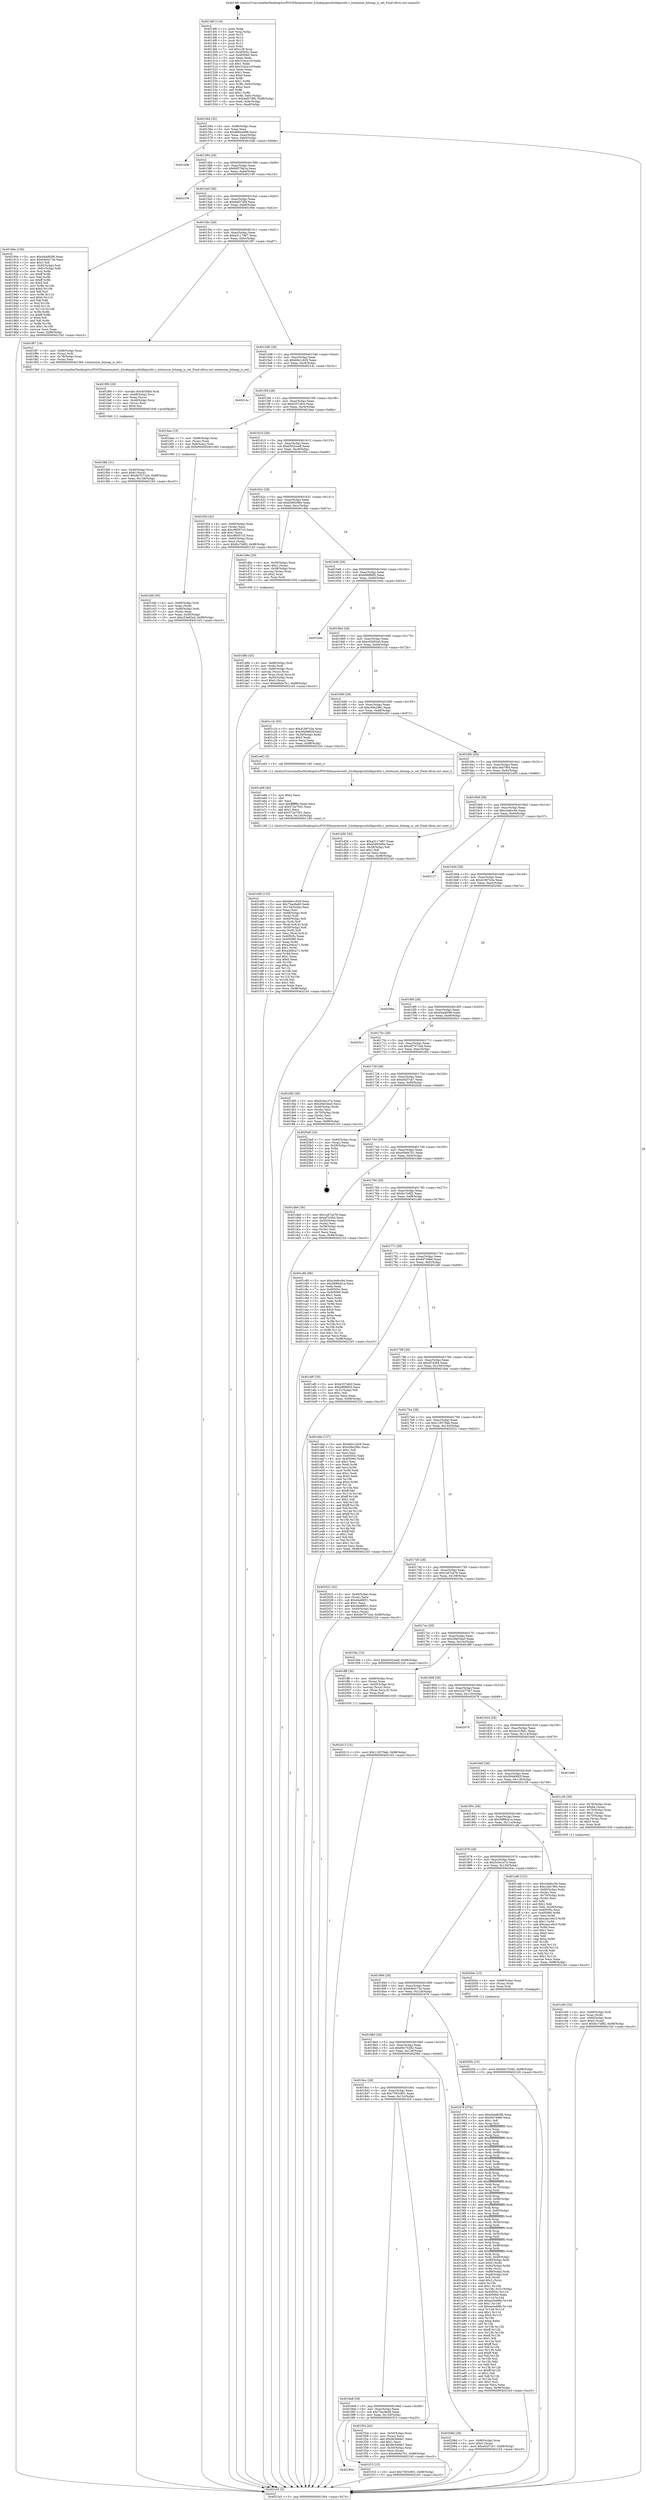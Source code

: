 digraph "0x4014f0" {
  label = "0x4014f0 (/mnt/c/Users/mathe/Desktop/tcc/POCII/binaries/extr_h2odepspicotlslibpicotls.c_extension_bitmap_is_set_Final-ollvm.out::main(0))"
  labelloc = "t"
  node[shape=record]

  Entry [label="",width=0.3,height=0.3,shape=circle,fillcolor=black,style=filled]
  "0x401564" [label="{
     0x401564 [32]\l
     | [instrs]\l
     &nbsp;&nbsp;0x401564 \<+6\>: mov -0x98(%rbp),%eax\l
     &nbsp;&nbsp;0x40156a \<+2\>: mov %eax,%ecx\l
     &nbsp;&nbsp;0x40156c \<+6\>: sub $0x80bea896,%ecx\l
     &nbsp;&nbsp;0x401572 \<+6\>: mov %eax,-0xac(%rbp)\l
     &nbsp;&nbsp;0x401578 \<+6\>: mov %ecx,-0xb0(%rbp)\l
     &nbsp;&nbsp;0x40157e \<+6\>: je 0000000000401bdb \<main+0x6eb\>\l
  }"]
  "0x401bdb" [label="{
     0x401bdb\l
  }", style=dashed]
  "0x401584" [label="{
     0x401584 [28]\l
     | [instrs]\l
     &nbsp;&nbsp;0x401584 \<+5\>: jmp 0000000000401589 \<main+0x99\>\l
     &nbsp;&nbsp;0x401589 \<+6\>: mov -0xac(%rbp),%eax\l
     &nbsp;&nbsp;0x40158f \<+5\>: sub $0x89578d1a,%eax\l
     &nbsp;&nbsp;0x401594 \<+6\>: mov %eax,-0xb4(%rbp)\l
     &nbsp;&nbsp;0x40159a \<+6\>: je 0000000000402106 \<main+0xc16\>\l
  }"]
  Exit [label="",width=0.3,height=0.3,shape=circle,fillcolor=black,style=filled,peripheries=2]
  "0x402106" [label="{
     0x402106\l
  }", style=dashed]
  "0x4015a0" [label="{
     0x4015a0 [28]\l
     | [instrs]\l
     &nbsp;&nbsp;0x4015a0 \<+5\>: jmp 00000000004015a5 \<main+0xb5\>\l
     &nbsp;&nbsp;0x4015a5 \<+6\>: mov -0xac(%rbp),%eax\l
     &nbsp;&nbsp;0x4015ab \<+5\>: sub $0x9af37df4,%eax\l
     &nbsp;&nbsp;0x4015b0 \<+6\>: mov %eax,-0xb8(%rbp)\l
     &nbsp;&nbsp;0x4015b6 \<+6\>: je 000000000040190e \<main+0x41e\>\l
  }"]
  "0x40205b" [label="{
     0x40205b [15]\l
     | [instrs]\l
     &nbsp;&nbsp;0x40205b \<+10\>: movl $0x69c75282,-0x98(%rbp)\l
     &nbsp;&nbsp;0x402065 \<+5\>: jmp 00000000004021b5 \<main+0xcc5\>\l
  }"]
  "0x40190e" [label="{
     0x40190e [106]\l
     | [instrs]\l
     &nbsp;&nbsp;0x40190e \<+5\>: mov $0xd4dd83f6,%eax\l
     &nbsp;&nbsp;0x401913 \<+5\>: mov $0x64b5c73e,%ecx\l
     &nbsp;&nbsp;0x401918 \<+2\>: mov $0x1,%dl\l
     &nbsp;&nbsp;0x40191a \<+7\>: mov -0x92(%rbp),%sil\l
     &nbsp;&nbsp;0x401921 \<+7\>: mov -0x91(%rbp),%dil\l
     &nbsp;&nbsp;0x401928 \<+3\>: mov %sil,%r8b\l
     &nbsp;&nbsp;0x40192b \<+4\>: xor $0xff,%r8b\l
     &nbsp;&nbsp;0x40192f \<+3\>: mov %dil,%r9b\l
     &nbsp;&nbsp;0x401932 \<+4\>: xor $0xff,%r9b\l
     &nbsp;&nbsp;0x401936 \<+3\>: xor $0x0,%dl\l
     &nbsp;&nbsp;0x401939 \<+3\>: mov %r8b,%r10b\l
     &nbsp;&nbsp;0x40193c \<+4\>: and $0x0,%r10b\l
     &nbsp;&nbsp;0x401940 \<+3\>: and %dl,%sil\l
     &nbsp;&nbsp;0x401943 \<+3\>: mov %r9b,%r11b\l
     &nbsp;&nbsp;0x401946 \<+4\>: and $0x0,%r11b\l
     &nbsp;&nbsp;0x40194a \<+3\>: and %dl,%dil\l
     &nbsp;&nbsp;0x40194d \<+3\>: or %sil,%r10b\l
     &nbsp;&nbsp;0x401950 \<+3\>: or %dil,%r11b\l
     &nbsp;&nbsp;0x401953 \<+3\>: xor %r11b,%r10b\l
     &nbsp;&nbsp;0x401956 \<+3\>: or %r9b,%r8b\l
     &nbsp;&nbsp;0x401959 \<+4\>: xor $0xff,%r8b\l
     &nbsp;&nbsp;0x40195d \<+3\>: or $0x0,%dl\l
     &nbsp;&nbsp;0x401960 \<+3\>: and %dl,%r8b\l
     &nbsp;&nbsp;0x401963 \<+3\>: or %r8b,%r10b\l
     &nbsp;&nbsp;0x401966 \<+4\>: test $0x1,%r10b\l
     &nbsp;&nbsp;0x40196a \<+3\>: cmovne %ecx,%eax\l
     &nbsp;&nbsp;0x40196d \<+6\>: mov %eax,-0x98(%rbp)\l
     &nbsp;&nbsp;0x401973 \<+5\>: jmp 00000000004021b5 \<main+0xcc5\>\l
  }"]
  "0x4015bc" [label="{
     0x4015bc [28]\l
     | [instrs]\l
     &nbsp;&nbsp;0x4015bc \<+5\>: jmp 00000000004015c1 \<main+0xd1\>\l
     &nbsp;&nbsp;0x4015c1 \<+6\>: mov -0xac(%rbp),%eax\l
     &nbsp;&nbsp;0x4015c7 \<+5\>: sub $0xa3117d67,%eax\l
     &nbsp;&nbsp;0x4015cc \<+6\>: mov %eax,-0xbc(%rbp)\l
     &nbsp;&nbsp;0x4015d2 \<+6\>: je 0000000000401f87 \<main+0xa97\>\l
  }"]
  "0x4021b5" [label="{
     0x4021b5 [5]\l
     | [instrs]\l
     &nbsp;&nbsp;0x4021b5 \<+5\>: jmp 0000000000401564 \<main+0x74\>\l
  }"]
  "0x4014f0" [label="{
     0x4014f0 [116]\l
     | [instrs]\l
     &nbsp;&nbsp;0x4014f0 \<+1\>: push %rbp\l
     &nbsp;&nbsp;0x4014f1 \<+3\>: mov %rsp,%rbp\l
     &nbsp;&nbsp;0x4014f4 \<+2\>: push %r15\l
     &nbsp;&nbsp;0x4014f6 \<+2\>: push %r14\l
     &nbsp;&nbsp;0x4014f8 \<+2\>: push %r13\l
     &nbsp;&nbsp;0x4014fa \<+2\>: push %r12\l
     &nbsp;&nbsp;0x4014fc \<+1\>: push %rbx\l
     &nbsp;&nbsp;0x4014fd \<+7\>: sub $0x128,%rsp\l
     &nbsp;&nbsp;0x401504 \<+7\>: mov 0x40505c,%eax\l
     &nbsp;&nbsp;0x40150b \<+7\>: mov 0x405060,%ecx\l
     &nbsp;&nbsp;0x401512 \<+2\>: mov %eax,%edx\l
     &nbsp;&nbsp;0x401514 \<+6\>: sub $0x31bca1cf,%edx\l
     &nbsp;&nbsp;0x40151a \<+3\>: sub $0x1,%edx\l
     &nbsp;&nbsp;0x40151d \<+6\>: add $0x31bca1cf,%edx\l
     &nbsp;&nbsp;0x401523 \<+3\>: imul %edx,%eax\l
     &nbsp;&nbsp;0x401526 \<+3\>: and $0x1,%eax\l
     &nbsp;&nbsp;0x401529 \<+3\>: cmp $0x0,%eax\l
     &nbsp;&nbsp;0x40152c \<+4\>: sete %r8b\l
     &nbsp;&nbsp;0x401530 \<+4\>: and $0x1,%r8b\l
     &nbsp;&nbsp;0x401534 \<+7\>: mov %r8b,-0x92(%rbp)\l
     &nbsp;&nbsp;0x40153b \<+3\>: cmp $0xa,%ecx\l
     &nbsp;&nbsp;0x40153e \<+4\>: setl %r8b\l
     &nbsp;&nbsp;0x401542 \<+4\>: and $0x1,%r8b\l
     &nbsp;&nbsp;0x401546 \<+7\>: mov %r8b,-0x91(%rbp)\l
     &nbsp;&nbsp;0x40154d \<+10\>: movl $0x9af37df4,-0x98(%rbp)\l
     &nbsp;&nbsp;0x401557 \<+6\>: mov %edi,-0x9c(%rbp)\l
     &nbsp;&nbsp;0x40155d \<+7\>: mov %rsi,-0xa8(%rbp)\l
  }"]
  "0x402013" [label="{
     0x402013 [15]\l
     | [instrs]\l
     &nbsp;&nbsp;0x402013 \<+10\>: movl $0x119579ab,-0x98(%rbp)\l
     &nbsp;&nbsp;0x40201d \<+5\>: jmp 00000000004021b5 \<main+0xcc5\>\l
  }"]
  "0x401f87" [label="{
     0x401f87 [18]\l
     | [instrs]\l
     &nbsp;&nbsp;0x401f87 \<+4\>: mov -0x68(%rbp),%rax\l
     &nbsp;&nbsp;0x401f8b \<+3\>: mov (%rax),%rdi\l
     &nbsp;&nbsp;0x401f8e \<+4\>: mov -0x78(%rbp),%rax\l
     &nbsp;&nbsp;0x401f92 \<+2\>: mov (%rax),%esi\l
     &nbsp;&nbsp;0x401f94 \<+5\>: call 00000000004013b0 \<extension_bitmap_is_set\>\l
     | [calls]\l
     &nbsp;&nbsp;0x4013b0 \{1\} (/mnt/c/Users/mathe/Desktop/tcc/POCII/binaries/extr_h2odepspicotlslibpicotls.c_extension_bitmap_is_set_Final-ollvm.out::extension_bitmap_is_set)\l
  }"]
  "0x4015d8" [label="{
     0x4015d8 [28]\l
     | [instrs]\l
     &nbsp;&nbsp;0x4015d8 \<+5\>: jmp 00000000004015dd \<main+0xed\>\l
     &nbsp;&nbsp;0x4015dd \<+6\>: mov -0xac(%rbp),%eax\l
     &nbsp;&nbsp;0x4015e3 \<+5\>: sub $0xb0e1c629,%eax\l
     &nbsp;&nbsp;0x4015e8 \<+6\>: mov %eax,-0xc0(%rbp)\l
     &nbsp;&nbsp;0x4015ee \<+6\>: je 000000000040214c \<main+0xc5c\>\l
  }"]
  "0x401fb6" [label="{
     0x401fb6 [31]\l
     | [instrs]\l
     &nbsp;&nbsp;0x401fb6 \<+4\>: mov -0x40(%rbp),%rcx\l
     &nbsp;&nbsp;0x401fba \<+6\>: movl $0x0,(%rcx)\l
     &nbsp;&nbsp;0x401fc0 \<+10\>: movl $0xdd7071bd,-0x98(%rbp)\l
     &nbsp;&nbsp;0x401fca \<+6\>: mov %eax,-0x138(%rbp)\l
     &nbsp;&nbsp;0x401fd0 \<+5\>: jmp 00000000004021b5 \<main+0xcc5\>\l
  }"]
  "0x40214c" [label="{
     0x40214c\l
  }", style=dashed]
  "0x4015f4" [label="{
     0x4015f4 [28]\l
     | [instrs]\l
     &nbsp;&nbsp;0x4015f4 \<+5\>: jmp 00000000004015f9 \<main+0x109\>\l
     &nbsp;&nbsp;0x4015f9 \<+6\>: mov -0xac(%rbp),%eax\l
     &nbsp;&nbsp;0x4015ff \<+5\>: sub $0xb357efc0,%eax\l
     &nbsp;&nbsp;0x401604 \<+6\>: mov %eax,-0xc4(%rbp)\l
     &nbsp;&nbsp;0x40160a \<+6\>: je 0000000000401bea \<main+0x6fa\>\l
  }"]
  "0x401f99" [label="{
     0x401f99 [29]\l
     | [instrs]\l
     &nbsp;&nbsp;0x401f99 \<+10\>: movabs $0x4030b6,%rdi\l
     &nbsp;&nbsp;0x401fa3 \<+4\>: mov -0x48(%rbp),%rcx\l
     &nbsp;&nbsp;0x401fa7 \<+2\>: mov %eax,(%rcx)\l
     &nbsp;&nbsp;0x401fa9 \<+4\>: mov -0x48(%rbp),%rcx\l
     &nbsp;&nbsp;0x401fad \<+2\>: mov (%rcx),%esi\l
     &nbsp;&nbsp;0x401faf \<+2\>: mov $0x0,%al\l
     &nbsp;&nbsp;0x401fb1 \<+5\>: call 0000000000401040 \<printf@plt\>\l
     | [calls]\l
     &nbsp;&nbsp;0x401040 \{1\} (unknown)\l
  }"]
  "0x401bea" [label="{
     0x401bea [19]\l
     | [instrs]\l
     &nbsp;&nbsp;0x401bea \<+7\>: mov -0x88(%rbp),%rax\l
     &nbsp;&nbsp;0x401bf1 \<+3\>: mov (%rax),%rax\l
     &nbsp;&nbsp;0x401bf4 \<+4\>: mov 0x8(%rax),%rdi\l
     &nbsp;&nbsp;0x401bf8 \<+5\>: call 0000000000401060 \<atoi@plt\>\l
     | [calls]\l
     &nbsp;&nbsp;0x401060 \{1\} (unknown)\l
  }"]
  "0x401610" [label="{
     0x401610 [28]\l
     | [instrs]\l
     &nbsp;&nbsp;0x401610 \<+5\>: jmp 0000000000401615 \<main+0x125\>\l
     &nbsp;&nbsp;0x401615 \<+6\>: mov -0xac(%rbp),%eax\l
     &nbsp;&nbsp;0x40161b \<+5\>: sub $0xb502cee8,%eax\l
     &nbsp;&nbsp;0x401620 \<+6\>: mov %eax,-0xc8(%rbp)\l
     &nbsp;&nbsp;0x401626 \<+6\>: je 0000000000401f5d \<main+0xa6d\>\l
  }"]
  "0x401904" [label="{
     0x401904\l
  }", style=dashed]
  "0x401f5d" [label="{
     0x401f5d [42]\l
     | [instrs]\l
     &nbsp;&nbsp;0x401f5d \<+4\>: mov -0x60(%rbp),%rax\l
     &nbsp;&nbsp;0x401f61 \<+2\>: mov (%rax),%ecx\l
     &nbsp;&nbsp;0x401f63 \<+6\>: add $0xc96057c5,%ecx\l
     &nbsp;&nbsp;0x401f69 \<+3\>: add $0x1,%ecx\l
     &nbsp;&nbsp;0x401f6c \<+6\>: sub $0xc96057c5,%ecx\l
     &nbsp;&nbsp;0x401f72 \<+4\>: mov -0x60(%rbp),%rax\l
     &nbsp;&nbsp;0x401f76 \<+2\>: mov %ecx,(%rax)\l
     &nbsp;&nbsp;0x401f78 \<+10\>: movl $0xfcc7e8f2,-0x98(%rbp)\l
     &nbsp;&nbsp;0x401f82 \<+5\>: jmp 00000000004021b5 \<main+0xcc5\>\l
  }"]
  "0x40162c" [label="{
     0x40162c [28]\l
     | [instrs]\l
     &nbsp;&nbsp;0x40162c \<+5\>: jmp 0000000000401631 \<main+0x141\>\l
     &nbsp;&nbsp;0x401631 \<+6\>: mov -0xac(%rbp),%eax\l
     &nbsp;&nbsp;0x401637 \<+5\>: sub $0xb566296e,%eax\l
     &nbsp;&nbsp;0x40163c \<+6\>: mov %eax,-0xcc(%rbp)\l
     &nbsp;&nbsp;0x401642 \<+6\>: je 0000000000401d6e \<main+0x87e\>\l
  }"]
  "0x401f15" [label="{
     0x401f15 [15]\l
     | [instrs]\l
     &nbsp;&nbsp;0x401f15 \<+10\>: movl $0x7593c801,-0x98(%rbp)\l
     &nbsp;&nbsp;0x401f1f \<+5\>: jmp 00000000004021b5 \<main+0xcc5\>\l
  }"]
  "0x401d6e" [label="{
     0x401d6e [29]\l
     | [instrs]\l
     &nbsp;&nbsp;0x401d6e \<+4\>: mov -0x58(%rbp),%rax\l
     &nbsp;&nbsp;0x401d72 \<+6\>: movl $0x1,(%rax)\l
     &nbsp;&nbsp;0x401d78 \<+4\>: mov -0x58(%rbp),%rax\l
     &nbsp;&nbsp;0x401d7c \<+3\>: movslq (%rax),%rax\l
     &nbsp;&nbsp;0x401d7f \<+4\>: shl $0x2,%rax\l
     &nbsp;&nbsp;0x401d83 \<+3\>: mov %rax,%rdi\l
     &nbsp;&nbsp;0x401d86 \<+5\>: call 0000000000401050 \<malloc@plt\>\l
     | [calls]\l
     &nbsp;&nbsp;0x401050 \{1\} (unknown)\l
  }"]
  "0x401648" [label="{
     0x401648 [28]\l
     | [instrs]\l
     &nbsp;&nbsp;0x401648 \<+5\>: jmp 000000000040164d \<main+0x15d\>\l
     &nbsp;&nbsp;0x40164d \<+6\>: mov -0xac(%rbp),%eax\l
     &nbsp;&nbsp;0x401653 \<+5\>: sub $0xb96f66f2,%eax\l
     &nbsp;&nbsp;0x401658 \<+6\>: mov %eax,-0xd0(%rbp)\l
     &nbsp;&nbsp;0x40165e \<+6\>: je 0000000000401b0e \<main+0x61e\>\l
  }"]
  "0x4018e8" [label="{
     0x4018e8 [28]\l
     | [instrs]\l
     &nbsp;&nbsp;0x4018e8 \<+5\>: jmp 00000000004018ed \<main+0x3fd\>\l
     &nbsp;&nbsp;0x4018ed \<+6\>: mov -0xac(%rbp),%eax\l
     &nbsp;&nbsp;0x4018f3 \<+5\>: sub $0x75ac8ed0,%eax\l
     &nbsp;&nbsp;0x4018f8 \<+6\>: mov %eax,-0x130(%rbp)\l
     &nbsp;&nbsp;0x4018fe \<+6\>: je 0000000000401f15 \<main+0xa25\>\l
  }"]
  "0x401b0e" [label="{
     0x401b0e\l
  }", style=dashed]
  "0x401664" [label="{
     0x401664 [28]\l
     | [instrs]\l
     &nbsp;&nbsp;0x401664 \<+5\>: jmp 0000000000401669 \<main+0x179\>\l
     &nbsp;&nbsp;0x401669 \<+6\>: mov -0xac(%rbp),%eax\l
     &nbsp;&nbsp;0x40166f \<+5\>: sub $0xc03e82a0,%eax\l
     &nbsp;&nbsp;0x401674 \<+6\>: mov %eax,-0xd4(%rbp)\l
     &nbsp;&nbsp;0x40167a \<+6\>: je 0000000000401c1b \<main+0x72b\>\l
  }"]
  "0x401f24" [label="{
     0x401f24 [42]\l
     | [instrs]\l
     &nbsp;&nbsp;0x401f24 \<+4\>: mov -0x50(%rbp),%rax\l
     &nbsp;&nbsp;0x401f28 \<+2\>: mov (%rax),%ecx\l
     &nbsp;&nbsp;0x401f2a \<+6\>: add $0x9e30e9a7,%ecx\l
     &nbsp;&nbsp;0x401f30 \<+3\>: add $0x1,%ecx\l
     &nbsp;&nbsp;0x401f33 \<+6\>: sub $0x9e30e9a7,%ecx\l
     &nbsp;&nbsp;0x401f39 \<+4\>: mov -0x50(%rbp),%rax\l
     &nbsp;&nbsp;0x401f3d \<+2\>: mov %ecx,(%rax)\l
     &nbsp;&nbsp;0x401f3f \<+10\>: movl $0xe0b6e7b1,-0x98(%rbp)\l
     &nbsp;&nbsp;0x401f49 \<+5\>: jmp 00000000004021b5 \<main+0xcc5\>\l
  }"]
  "0x401c1b" [label="{
     0x401c1b [30]\l
     | [instrs]\l
     &nbsp;&nbsp;0x401c1b \<+5\>: mov $0xd1897e3a,%eax\l
     &nbsp;&nbsp;0x401c20 \<+5\>: mov $0x50d4992f,%ecx\l
     &nbsp;&nbsp;0x401c25 \<+3\>: mov -0x30(%rbp),%edx\l
     &nbsp;&nbsp;0x401c28 \<+3\>: cmp $0x0,%edx\l
     &nbsp;&nbsp;0x401c2b \<+3\>: cmove %ecx,%eax\l
     &nbsp;&nbsp;0x401c2e \<+6\>: mov %eax,-0x98(%rbp)\l
     &nbsp;&nbsp;0x401c34 \<+5\>: jmp 00000000004021b5 \<main+0xcc5\>\l
  }"]
  "0x401680" [label="{
     0x401680 [28]\l
     | [instrs]\l
     &nbsp;&nbsp;0x401680 \<+5\>: jmp 0000000000401685 \<main+0x195\>\l
     &nbsp;&nbsp;0x401685 \<+6\>: mov -0xac(%rbp),%eax\l
     &nbsp;&nbsp;0x40168b \<+5\>: sub $0xc09e296c,%eax\l
     &nbsp;&nbsp;0x401690 \<+6\>: mov %eax,-0xd8(%rbp)\l
     &nbsp;&nbsp;0x401696 \<+6\>: je 0000000000401e63 \<main+0x973\>\l
  }"]
  "0x4018cc" [label="{
     0x4018cc [28]\l
     | [instrs]\l
     &nbsp;&nbsp;0x4018cc \<+5\>: jmp 00000000004018d1 \<main+0x3e1\>\l
     &nbsp;&nbsp;0x4018d1 \<+6\>: mov -0xac(%rbp),%eax\l
     &nbsp;&nbsp;0x4018d7 \<+5\>: sub $0x7593c801,%eax\l
     &nbsp;&nbsp;0x4018dc \<+6\>: mov %eax,-0x12c(%rbp)\l
     &nbsp;&nbsp;0x4018e2 \<+6\>: je 0000000000401f24 \<main+0xa34\>\l
  }"]
  "0x401e63" [label="{
     0x401e63 [5]\l
     | [instrs]\l
     &nbsp;&nbsp;0x401e63 \<+5\>: call 0000000000401160 \<next_i\>\l
     | [calls]\l
     &nbsp;&nbsp;0x401160 \{1\} (/mnt/c/Users/mathe/Desktop/tcc/POCII/binaries/extr_h2odepspicotlslibpicotls.c_extension_bitmap_is_set_Final-ollvm.out::next_i)\l
  }"]
  "0x40169c" [label="{
     0x40169c [28]\l
     | [instrs]\l
     &nbsp;&nbsp;0x40169c \<+5\>: jmp 00000000004016a1 \<main+0x1b1\>\l
     &nbsp;&nbsp;0x4016a1 \<+6\>: mov -0xac(%rbp),%eax\l
     &nbsp;&nbsp;0x4016a7 \<+5\>: sub $0xc3eb7f64,%eax\l
     &nbsp;&nbsp;0x4016ac \<+6\>: mov %eax,-0xdc(%rbp)\l
     &nbsp;&nbsp;0x4016b2 \<+6\>: je 0000000000401d50 \<main+0x860\>\l
  }"]
  "0x40208d" [label="{
     0x40208d [28]\l
     | [instrs]\l
     &nbsp;&nbsp;0x40208d \<+7\>: mov -0x90(%rbp),%rax\l
     &nbsp;&nbsp;0x402094 \<+6\>: movl $0x0,(%rax)\l
     &nbsp;&nbsp;0x40209a \<+10\>: movl $0xe02f7cb7,-0x98(%rbp)\l
     &nbsp;&nbsp;0x4020a4 \<+5\>: jmp 00000000004021b5 \<main+0xcc5\>\l
  }"]
  "0x401d50" [label="{
     0x401d50 [30]\l
     | [instrs]\l
     &nbsp;&nbsp;0x401d50 \<+5\>: mov $0xa3117d67,%eax\l
     &nbsp;&nbsp;0x401d55 \<+5\>: mov $0xb566296e,%ecx\l
     &nbsp;&nbsp;0x401d5a \<+3\>: mov -0x29(%rbp),%dl\l
     &nbsp;&nbsp;0x401d5d \<+3\>: test $0x1,%dl\l
     &nbsp;&nbsp;0x401d60 \<+3\>: cmovne %ecx,%eax\l
     &nbsp;&nbsp;0x401d63 \<+6\>: mov %eax,-0x98(%rbp)\l
     &nbsp;&nbsp;0x401d69 \<+5\>: jmp 00000000004021b5 \<main+0xcc5\>\l
  }"]
  "0x4016b8" [label="{
     0x4016b8 [28]\l
     | [instrs]\l
     &nbsp;&nbsp;0x4016b8 \<+5\>: jmp 00000000004016bd \<main+0x1cd\>\l
     &nbsp;&nbsp;0x4016bd \<+6\>: mov -0xac(%rbp),%eax\l
     &nbsp;&nbsp;0x4016c3 \<+5\>: sub $0xc4a8cc94,%eax\l
     &nbsp;&nbsp;0x4016c8 \<+6\>: mov %eax,-0xe0(%rbp)\l
     &nbsp;&nbsp;0x4016ce \<+6\>: je 0000000000402127 \<main+0xc37\>\l
  }"]
  "0x401e90" [label="{
     0x401e90 [133]\l
     | [instrs]\l
     &nbsp;&nbsp;0x401e90 \<+5\>: mov $0xb0e1c629,%ecx\l
     &nbsp;&nbsp;0x401e95 \<+5\>: mov $0x75ac8ed0,%edx\l
     &nbsp;&nbsp;0x401e9a \<+6\>: mov -0x134(%rbp),%esi\l
     &nbsp;&nbsp;0x401ea0 \<+3\>: imul %eax,%esi\l
     &nbsp;&nbsp;0x401ea3 \<+4\>: mov -0x68(%rbp),%rdi\l
     &nbsp;&nbsp;0x401ea7 \<+3\>: mov (%rdi),%rdi\l
     &nbsp;&nbsp;0x401eaa \<+4\>: mov -0x60(%rbp),%r8\l
     &nbsp;&nbsp;0x401eae \<+3\>: movslq (%r8),%r8\l
     &nbsp;&nbsp;0x401eb1 \<+4\>: mov (%rdi,%r8,8),%rdi\l
     &nbsp;&nbsp;0x401eb5 \<+4\>: mov -0x50(%rbp),%r8\l
     &nbsp;&nbsp;0x401eb9 \<+3\>: movslq (%r8),%r8\l
     &nbsp;&nbsp;0x401ebc \<+4\>: mov %esi,(%rdi,%r8,4)\l
     &nbsp;&nbsp;0x401ec0 \<+7\>: mov 0x40505c,%eax\l
     &nbsp;&nbsp;0x401ec7 \<+7\>: mov 0x405060,%esi\l
     &nbsp;&nbsp;0x401ece \<+3\>: mov %eax,%r9d\l
     &nbsp;&nbsp;0x401ed1 \<+7\>: sub $0xa266ca71,%r9d\l
     &nbsp;&nbsp;0x401ed8 \<+4\>: sub $0x1,%r9d\l
     &nbsp;&nbsp;0x401edc \<+7\>: add $0xa266ca71,%r9d\l
     &nbsp;&nbsp;0x401ee3 \<+4\>: imul %r9d,%eax\l
     &nbsp;&nbsp;0x401ee7 \<+3\>: and $0x1,%eax\l
     &nbsp;&nbsp;0x401eea \<+3\>: cmp $0x0,%eax\l
     &nbsp;&nbsp;0x401eed \<+4\>: sete %r10b\l
     &nbsp;&nbsp;0x401ef1 \<+3\>: cmp $0xa,%esi\l
     &nbsp;&nbsp;0x401ef4 \<+4\>: setl %r11b\l
     &nbsp;&nbsp;0x401ef8 \<+3\>: mov %r10b,%bl\l
     &nbsp;&nbsp;0x401efb \<+3\>: and %r11b,%bl\l
     &nbsp;&nbsp;0x401efe \<+3\>: xor %r11b,%r10b\l
     &nbsp;&nbsp;0x401f01 \<+3\>: or %r10b,%bl\l
     &nbsp;&nbsp;0x401f04 \<+3\>: test $0x1,%bl\l
     &nbsp;&nbsp;0x401f07 \<+3\>: cmovne %edx,%ecx\l
     &nbsp;&nbsp;0x401f0a \<+6\>: mov %ecx,-0x98(%rbp)\l
     &nbsp;&nbsp;0x401f10 \<+5\>: jmp 00000000004021b5 \<main+0xcc5\>\l
  }"]
  "0x402127" [label="{
     0x402127\l
  }", style=dashed]
  "0x4016d4" [label="{
     0x4016d4 [28]\l
     | [instrs]\l
     &nbsp;&nbsp;0x4016d4 \<+5\>: jmp 00000000004016d9 \<main+0x1e9\>\l
     &nbsp;&nbsp;0x4016d9 \<+6\>: mov -0xac(%rbp),%eax\l
     &nbsp;&nbsp;0x4016df \<+5\>: sub $0xd1897e3a,%eax\l
     &nbsp;&nbsp;0x4016e4 \<+6\>: mov %eax,-0xe4(%rbp)\l
     &nbsp;&nbsp;0x4016ea \<+6\>: je 000000000040206a \<main+0xb7a\>\l
  }"]
  "0x401e68" [label="{
     0x401e68 [40]\l
     | [instrs]\l
     &nbsp;&nbsp;0x401e68 \<+5\>: mov $0x2,%ecx\l
     &nbsp;&nbsp;0x401e6d \<+1\>: cltd\l
     &nbsp;&nbsp;0x401e6e \<+2\>: idiv %ecx\l
     &nbsp;&nbsp;0x401e70 \<+6\>: imul $0xfffffffe,%edx,%ecx\l
     &nbsp;&nbsp;0x401e76 \<+6\>: sub $0x572e7501,%ecx\l
     &nbsp;&nbsp;0x401e7c \<+3\>: add $0x1,%ecx\l
     &nbsp;&nbsp;0x401e7f \<+6\>: add $0x572e7501,%ecx\l
     &nbsp;&nbsp;0x401e85 \<+6\>: mov %ecx,-0x134(%rbp)\l
     &nbsp;&nbsp;0x401e8b \<+5\>: call 0000000000401160 \<next_i\>\l
     | [calls]\l
     &nbsp;&nbsp;0x401160 \{1\} (/mnt/c/Users/mathe/Desktop/tcc/POCII/binaries/extr_h2odepspicotlslibpicotls.c_extension_bitmap_is_set_Final-ollvm.out::next_i)\l
  }"]
  "0x40206a" [label="{
     0x40206a\l
  }", style=dashed]
  "0x4016f0" [label="{
     0x4016f0 [28]\l
     | [instrs]\l
     &nbsp;&nbsp;0x4016f0 \<+5\>: jmp 00000000004016f5 \<main+0x205\>\l
     &nbsp;&nbsp;0x4016f5 \<+6\>: mov -0xac(%rbp),%eax\l
     &nbsp;&nbsp;0x4016fb \<+5\>: sub $0xd4dd83f6,%eax\l
     &nbsp;&nbsp;0x401700 \<+6\>: mov %eax,-0xe8(%rbp)\l
     &nbsp;&nbsp;0x401706 \<+6\>: je 00000000004020c1 \<main+0xbd1\>\l
  }"]
  "0x401d8b" [label="{
     0x401d8b [43]\l
     | [instrs]\l
     &nbsp;&nbsp;0x401d8b \<+4\>: mov -0x68(%rbp),%rdi\l
     &nbsp;&nbsp;0x401d8f \<+3\>: mov (%rdi),%rdi\l
     &nbsp;&nbsp;0x401d92 \<+4\>: mov -0x60(%rbp),%rcx\l
     &nbsp;&nbsp;0x401d96 \<+3\>: movslq (%rcx),%rcx\l
     &nbsp;&nbsp;0x401d99 \<+4\>: mov %rax,(%rdi,%rcx,8)\l
     &nbsp;&nbsp;0x401d9d \<+4\>: mov -0x50(%rbp),%rax\l
     &nbsp;&nbsp;0x401da1 \<+6\>: movl $0x0,(%rax)\l
     &nbsp;&nbsp;0x401da7 \<+10\>: movl $0xe0b6e7b1,-0x98(%rbp)\l
     &nbsp;&nbsp;0x401db1 \<+5\>: jmp 00000000004021b5 \<main+0xcc5\>\l
  }"]
  "0x4020c1" [label="{
     0x4020c1\l
  }", style=dashed]
  "0x40170c" [label="{
     0x40170c [28]\l
     | [instrs]\l
     &nbsp;&nbsp;0x40170c \<+5\>: jmp 0000000000401711 \<main+0x221\>\l
     &nbsp;&nbsp;0x401711 \<+6\>: mov -0xac(%rbp),%eax\l
     &nbsp;&nbsp;0x401717 \<+5\>: sub $0xdd7071bd,%eax\l
     &nbsp;&nbsp;0x40171c \<+6\>: mov %eax,-0xec(%rbp)\l
     &nbsp;&nbsp;0x401722 \<+6\>: je 0000000000401fd5 \<main+0xae5\>\l
  }"]
  "0x401c60" [label="{
     0x401c60 [32]\l
     | [instrs]\l
     &nbsp;&nbsp;0x401c60 \<+4\>: mov -0x68(%rbp),%rdi\l
     &nbsp;&nbsp;0x401c64 \<+3\>: mov %rax,(%rdi)\l
     &nbsp;&nbsp;0x401c67 \<+4\>: mov -0x60(%rbp),%rax\l
     &nbsp;&nbsp;0x401c6b \<+6\>: movl $0x0,(%rax)\l
     &nbsp;&nbsp;0x401c71 \<+10\>: movl $0xfcc7e8f2,-0x98(%rbp)\l
     &nbsp;&nbsp;0x401c7b \<+5\>: jmp 00000000004021b5 \<main+0xcc5\>\l
  }"]
  "0x401fd5" [label="{
     0x401fd5 [36]\l
     | [instrs]\l
     &nbsp;&nbsp;0x401fd5 \<+5\>: mov $0x5c0e1e7e,%eax\l
     &nbsp;&nbsp;0x401fda \<+5\>: mov $0x29a03ea5,%ecx\l
     &nbsp;&nbsp;0x401fdf \<+4\>: mov -0x40(%rbp),%rdx\l
     &nbsp;&nbsp;0x401fe3 \<+2\>: mov (%rdx),%esi\l
     &nbsp;&nbsp;0x401fe5 \<+4\>: mov -0x70(%rbp),%rdx\l
     &nbsp;&nbsp;0x401fe9 \<+2\>: cmp (%rdx),%esi\l
     &nbsp;&nbsp;0x401feb \<+3\>: cmovl %ecx,%eax\l
     &nbsp;&nbsp;0x401fee \<+6\>: mov %eax,-0x98(%rbp)\l
     &nbsp;&nbsp;0x401ff4 \<+5\>: jmp 00000000004021b5 \<main+0xcc5\>\l
  }"]
  "0x401728" [label="{
     0x401728 [28]\l
     | [instrs]\l
     &nbsp;&nbsp;0x401728 \<+5\>: jmp 000000000040172d \<main+0x23d\>\l
     &nbsp;&nbsp;0x40172d \<+6\>: mov -0xac(%rbp),%eax\l
     &nbsp;&nbsp;0x401733 \<+5\>: sub $0xe02f7cb7,%eax\l
     &nbsp;&nbsp;0x401738 \<+6\>: mov %eax,-0xf0(%rbp)\l
     &nbsp;&nbsp;0x40173e \<+6\>: je 00000000004020a9 \<main+0xbb9\>\l
  }"]
  "0x401bfd" [label="{
     0x401bfd [30]\l
     | [instrs]\l
     &nbsp;&nbsp;0x401bfd \<+4\>: mov -0x80(%rbp),%rdi\l
     &nbsp;&nbsp;0x401c01 \<+2\>: mov %eax,(%rdi)\l
     &nbsp;&nbsp;0x401c03 \<+4\>: mov -0x80(%rbp),%rdi\l
     &nbsp;&nbsp;0x401c07 \<+2\>: mov (%rdi),%eax\l
     &nbsp;&nbsp;0x401c09 \<+3\>: mov %eax,-0x30(%rbp)\l
     &nbsp;&nbsp;0x401c0c \<+10\>: movl $0xc03e82a0,-0x98(%rbp)\l
     &nbsp;&nbsp;0x401c16 \<+5\>: jmp 00000000004021b5 \<main+0xcc5\>\l
  }"]
  "0x4020a9" [label="{
     0x4020a9 [24]\l
     | [instrs]\l
     &nbsp;&nbsp;0x4020a9 \<+7\>: mov -0x90(%rbp),%rax\l
     &nbsp;&nbsp;0x4020b0 \<+2\>: mov (%rax),%eax\l
     &nbsp;&nbsp;0x4020b2 \<+4\>: lea -0x28(%rbp),%rsp\l
     &nbsp;&nbsp;0x4020b6 \<+1\>: pop %rbx\l
     &nbsp;&nbsp;0x4020b7 \<+2\>: pop %r12\l
     &nbsp;&nbsp;0x4020b9 \<+2\>: pop %r13\l
     &nbsp;&nbsp;0x4020bb \<+2\>: pop %r14\l
     &nbsp;&nbsp;0x4020bd \<+2\>: pop %r15\l
     &nbsp;&nbsp;0x4020bf \<+1\>: pop %rbp\l
     &nbsp;&nbsp;0x4020c0 \<+1\>: ret\l
  }"]
  "0x401744" [label="{
     0x401744 [28]\l
     | [instrs]\l
     &nbsp;&nbsp;0x401744 \<+5\>: jmp 0000000000401749 \<main+0x259\>\l
     &nbsp;&nbsp;0x401749 \<+6\>: mov -0xac(%rbp),%eax\l
     &nbsp;&nbsp;0x40174f \<+5\>: sub $0xe0b6e7b1,%eax\l
     &nbsp;&nbsp;0x401754 \<+6\>: mov %eax,-0xf4(%rbp)\l
     &nbsp;&nbsp;0x40175a \<+6\>: je 0000000000401db6 \<main+0x8c6\>\l
  }"]
  "0x4018b0" [label="{
     0x4018b0 [28]\l
     | [instrs]\l
     &nbsp;&nbsp;0x4018b0 \<+5\>: jmp 00000000004018b5 \<main+0x3c5\>\l
     &nbsp;&nbsp;0x4018b5 \<+6\>: mov -0xac(%rbp),%eax\l
     &nbsp;&nbsp;0x4018bb \<+5\>: sub $0x69c75282,%eax\l
     &nbsp;&nbsp;0x4018c0 \<+6\>: mov %eax,-0x128(%rbp)\l
     &nbsp;&nbsp;0x4018c6 \<+6\>: je 000000000040208d \<main+0xb9d\>\l
  }"]
  "0x401db6" [label="{
     0x401db6 [36]\l
     | [instrs]\l
     &nbsp;&nbsp;0x401db6 \<+5\>: mov $0x1a87a476,%eax\l
     &nbsp;&nbsp;0x401dbb \<+5\>: mov $0xef7a394,%ecx\l
     &nbsp;&nbsp;0x401dc0 \<+4\>: mov -0x50(%rbp),%rdx\l
     &nbsp;&nbsp;0x401dc4 \<+2\>: mov (%rdx),%esi\l
     &nbsp;&nbsp;0x401dc6 \<+4\>: mov -0x58(%rbp),%rdx\l
     &nbsp;&nbsp;0x401dca \<+2\>: cmp (%rdx),%esi\l
     &nbsp;&nbsp;0x401dcc \<+3\>: cmovl %ecx,%eax\l
     &nbsp;&nbsp;0x401dcf \<+6\>: mov %eax,-0x98(%rbp)\l
     &nbsp;&nbsp;0x401dd5 \<+5\>: jmp 00000000004021b5 \<main+0xcc5\>\l
  }"]
  "0x401760" [label="{
     0x401760 [28]\l
     | [instrs]\l
     &nbsp;&nbsp;0x401760 \<+5\>: jmp 0000000000401765 \<main+0x275\>\l
     &nbsp;&nbsp;0x401765 \<+6\>: mov -0xac(%rbp),%eax\l
     &nbsp;&nbsp;0x40176b \<+5\>: sub $0xfcc7e8f2,%eax\l
     &nbsp;&nbsp;0x401770 \<+6\>: mov %eax,-0xf8(%rbp)\l
     &nbsp;&nbsp;0x401776 \<+6\>: je 0000000000401c80 \<main+0x790\>\l
  }"]
  "0x401978" [label="{
     0x401978 [376]\l
     | [instrs]\l
     &nbsp;&nbsp;0x401978 \<+5\>: mov $0xd4dd83f6,%eax\l
     &nbsp;&nbsp;0x40197d \<+5\>: mov $0x94749b6,%ecx\l
     &nbsp;&nbsp;0x401982 \<+2\>: mov $0x1,%dl\l
     &nbsp;&nbsp;0x401984 \<+3\>: mov %rsp,%rsi\l
     &nbsp;&nbsp;0x401987 \<+4\>: add $0xfffffffffffffff0,%rsi\l
     &nbsp;&nbsp;0x40198b \<+3\>: mov %rsi,%rsp\l
     &nbsp;&nbsp;0x40198e \<+7\>: mov %rsi,-0x90(%rbp)\l
     &nbsp;&nbsp;0x401995 \<+3\>: mov %rsp,%rsi\l
     &nbsp;&nbsp;0x401998 \<+4\>: add $0xfffffffffffffff0,%rsi\l
     &nbsp;&nbsp;0x40199c \<+3\>: mov %rsi,%rsp\l
     &nbsp;&nbsp;0x40199f \<+3\>: mov %rsp,%rdi\l
     &nbsp;&nbsp;0x4019a2 \<+4\>: add $0xfffffffffffffff0,%rdi\l
     &nbsp;&nbsp;0x4019a6 \<+3\>: mov %rdi,%rsp\l
     &nbsp;&nbsp;0x4019a9 \<+7\>: mov %rdi,-0x88(%rbp)\l
     &nbsp;&nbsp;0x4019b0 \<+3\>: mov %rsp,%rdi\l
     &nbsp;&nbsp;0x4019b3 \<+4\>: add $0xfffffffffffffff0,%rdi\l
     &nbsp;&nbsp;0x4019b7 \<+3\>: mov %rdi,%rsp\l
     &nbsp;&nbsp;0x4019ba \<+4\>: mov %rdi,-0x80(%rbp)\l
     &nbsp;&nbsp;0x4019be \<+3\>: mov %rsp,%rdi\l
     &nbsp;&nbsp;0x4019c1 \<+4\>: add $0xfffffffffffffff0,%rdi\l
     &nbsp;&nbsp;0x4019c5 \<+3\>: mov %rdi,%rsp\l
     &nbsp;&nbsp;0x4019c8 \<+4\>: mov %rdi,-0x78(%rbp)\l
     &nbsp;&nbsp;0x4019cc \<+3\>: mov %rsp,%rdi\l
     &nbsp;&nbsp;0x4019cf \<+4\>: add $0xfffffffffffffff0,%rdi\l
     &nbsp;&nbsp;0x4019d3 \<+3\>: mov %rdi,%rsp\l
     &nbsp;&nbsp;0x4019d6 \<+4\>: mov %rdi,-0x70(%rbp)\l
     &nbsp;&nbsp;0x4019da \<+3\>: mov %rsp,%rdi\l
     &nbsp;&nbsp;0x4019dd \<+4\>: add $0xfffffffffffffff0,%rdi\l
     &nbsp;&nbsp;0x4019e1 \<+3\>: mov %rdi,%rsp\l
     &nbsp;&nbsp;0x4019e4 \<+4\>: mov %rdi,-0x68(%rbp)\l
     &nbsp;&nbsp;0x4019e8 \<+3\>: mov %rsp,%rdi\l
     &nbsp;&nbsp;0x4019eb \<+4\>: add $0xfffffffffffffff0,%rdi\l
     &nbsp;&nbsp;0x4019ef \<+3\>: mov %rdi,%rsp\l
     &nbsp;&nbsp;0x4019f2 \<+4\>: mov %rdi,-0x60(%rbp)\l
     &nbsp;&nbsp;0x4019f6 \<+3\>: mov %rsp,%rdi\l
     &nbsp;&nbsp;0x4019f9 \<+4\>: add $0xfffffffffffffff0,%rdi\l
     &nbsp;&nbsp;0x4019fd \<+3\>: mov %rdi,%rsp\l
     &nbsp;&nbsp;0x401a00 \<+4\>: mov %rdi,-0x58(%rbp)\l
     &nbsp;&nbsp;0x401a04 \<+3\>: mov %rsp,%rdi\l
     &nbsp;&nbsp;0x401a07 \<+4\>: add $0xfffffffffffffff0,%rdi\l
     &nbsp;&nbsp;0x401a0b \<+3\>: mov %rdi,%rsp\l
     &nbsp;&nbsp;0x401a0e \<+4\>: mov %rdi,-0x50(%rbp)\l
     &nbsp;&nbsp;0x401a12 \<+3\>: mov %rsp,%rdi\l
     &nbsp;&nbsp;0x401a15 \<+4\>: add $0xfffffffffffffff0,%rdi\l
     &nbsp;&nbsp;0x401a19 \<+3\>: mov %rdi,%rsp\l
     &nbsp;&nbsp;0x401a1c \<+4\>: mov %rdi,-0x48(%rbp)\l
     &nbsp;&nbsp;0x401a20 \<+3\>: mov %rsp,%rdi\l
     &nbsp;&nbsp;0x401a23 \<+4\>: add $0xfffffffffffffff0,%rdi\l
     &nbsp;&nbsp;0x401a27 \<+3\>: mov %rdi,%rsp\l
     &nbsp;&nbsp;0x401a2a \<+4\>: mov %rdi,-0x40(%rbp)\l
     &nbsp;&nbsp;0x401a2e \<+7\>: mov -0x90(%rbp),%rdi\l
     &nbsp;&nbsp;0x401a35 \<+6\>: movl $0x0,(%rdi)\l
     &nbsp;&nbsp;0x401a3b \<+7\>: mov -0x9c(%rbp),%r8d\l
     &nbsp;&nbsp;0x401a42 \<+3\>: mov %r8d,(%rsi)\l
     &nbsp;&nbsp;0x401a45 \<+7\>: mov -0x88(%rbp),%rdi\l
     &nbsp;&nbsp;0x401a4c \<+7\>: mov -0xa8(%rbp),%r9\l
     &nbsp;&nbsp;0x401a53 \<+3\>: mov %r9,(%rdi)\l
     &nbsp;&nbsp;0x401a56 \<+3\>: cmpl $0x2,(%rsi)\l
     &nbsp;&nbsp;0x401a59 \<+4\>: setne %r10b\l
     &nbsp;&nbsp;0x401a5d \<+4\>: and $0x1,%r10b\l
     &nbsp;&nbsp;0x401a61 \<+4\>: mov %r10b,-0x31(%rbp)\l
     &nbsp;&nbsp;0x401a65 \<+8\>: mov 0x40505c,%r11d\l
     &nbsp;&nbsp;0x401a6d \<+7\>: mov 0x405060,%ebx\l
     &nbsp;&nbsp;0x401a74 \<+3\>: mov %r11d,%r14d\l
     &nbsp;&nbsp;0x401a77 \<+7\>: add $0xaa3a4f6b,%r14d\l
     &nbsp;&nbsp;0x401a7e \<+4\>: sub $0x1,%r14d\l
     &nbsp;&nbsp;0x401a82 \<+7\>: sub $0xaa3a4f6b,%r14d\l
     &nbsp;&nbsp;0x401a89 \<+4\>: imul %r14d,%r11d\l
     &nbsp;&nbsp;0x401a8d \<+4\>: and $0x1,%r11d\l
     &nbsp;&nbsp;0x401a91 \<+4\>: cmp $0x0,%r11d\l
     &nbsp;&nbsp;0x401a95 \<+4\>: sete %r10b\l
     &nbsp;&nbsp;0x401a99 \<+3\>: cmp $0xa,%ebx\l
     &nbsp;&nbsp;0x401a9c \<+4\>: setl %r15b\l
     &nbsp;&nbsp;0x401aa0 \<+3\>: mov %r10b,%r12b\l
     &nbsp;&nbsp;0x401aa3 \<+4\>: xor $0xff,%r12b\l
     &nbsp;&nbsp;0x401aa7 \<+3\>: mov %r15b,%r13b\l
     &nbsp;&nbsp;0x401aaa \<+4\>: xor $0xff,%r13b\l
     &nbsp;&nbsp;0x401aae \<+3\>: xor $0x1,%dl\l
     &nbsp;&nbsp;0x401ab1 \<+3\>: mov %r12b,%sil\l
     &nbsp;&nbsp;0x401ab4 \<+4\>: and $0xff,%sil\l
     &nbsp;&nbsp;0x401ab8 \<+3\>: and %dl,%r10b\l
     &nbsp;&nbsp;0x401abb \<+3\>: mov %r13b,%dil\l
     &nbsp;&nbsp;0x401abe \<+4\>: and $0xff,%dil\l
     &nbsp;&nbsp;0x401ac2 \<+3\>: and %dl,%r15b\l
     &nbsp;&nbsp;0x401ac5 \<+3\>: or %r10b,%sil\l
     &nbsp;&nbsp;0x401ac8 \<+3\>: or %r15b,%dil\l
     &nbsp;&nbsp;0x401acb \<+3\>: xor %dil,%sil\l
     &nbsp;&nbsp;0x401ace \<+3\>: or %r13b,%r12b\l
     &nbsp;&nbsp;0x401ad1 \<+4\>: xor $0xff,%r12b\l
     &nbsp;&nbsp;0x401ad5 \<+3\>: or $0x1,%dl\l
     &nbsp;&nbsp;0x401ad8 \<+3\>: and %dl,%r12b\l
     &nbsp;&nbsp;0x401adb \<+3\>: or %r12b,%sil\l
     &nbsp;&nbsp;0x401ade \<+4\>: test $0x1,%sil\l
     &nbsp;&nbsp;0x401ae2 \<+3\>: cmovne %ecx,%eax\l
     &nbsp;&nbsp;0x401ae5 \<+6\>: mov %eax,-0x98(%rbp)\l
     &nbsp;&nbsp;0x401aeb \<+5\>: jmp 00000000004021b5 \<main+0xcc5\>\l
  }"]
  "0x401c80" [label="{
     0x401c80 [86]\l
     | [instrs]\l
     &nbsp;&nbsp;0x401c80 \<+5\>: mov $0xc4a8cc94,%eax\l
     &nbsp;&nbsp;0x401c85 \<+5\>: mov $0x5688cb1a,%ecx\l
     &nbsp;&nbsp;0x401c8a \<+2\>: xor %edx,%edx\l
     &nbsp;&nbsp;0x401c8c \<+7\>: mov 0x40505c,%esi\l
     &nbsp;&nbsp;0x401c93 \<+7\>: mov 0x405060,%edi\l
     &nbsp;&nbsp;0x401c9a \<+3\>: sub $0x1,%edx\l
     &nbsp;&nbsp;0x401c9d \<+3\>: mov %esi,%r8d\l
     &nbsp;&nbsp;0x401ca0 \<+3\>: add %edx,%r8d\l
     &nbsp;&nbsp;0x401ca3 \<+4\>: imul %r8d,%esi\l
     &nbsp;&nbsp;0x401ca7 \<+3\>: and $0x1,%esi\l
     &nbsp;&nbsp;0x401caa \<+3\>: cmp $0x0,%esi\l
     &nbsp;&nbsp;0x401cad \<+4\>: sete %r9b\l
     &nbsp;&nbsp;0x401cb1 \<+3\>: cmp $0xa,%edi\l
     &nbsp;&nbsp;0x401cb4 \<+4\>: setl %r10b\l
     &nbsp;&nbsp;0x401cb8 \<+3\>: mov %r9b,%r11b\l
     &nbsp;&nbsp;0x401cbb \<+3\>: and %r10b,%r11b\l
     &nbsp;&nbsp;0x401cbe \<+3\>: xor %r10b,%r9b\l
     &nbsp;&nbsp;0x401cc1 \<+3\>: or %r9b,%r11b\l
     &nbsp;&nbsp;0x401cc4 \<+4\>: test $0x1,%r11b\l
     &nbsp;&nbsp;0x401cc8 \<+3\>: cmovne %ecx,%eax\l
     &nbsp;&nbsp;0x401ccb \<+6\>: mov %eax,-0x98(%rbp)\l
     &nbsp;&nbsp;0x401cd1 \<+5\>: jmp 00000000004021b5 \<main+0xcc5\>\l
  }"]
  "0x40177c" [label="{
     0x40177c [28]\l
     | [instrs]\l
     &nbsp;&nbsp;0x40177c \<+5\>: jmp 0000000000401781 \<main+0x291\>\l
     &nbsp;&nbsp;0x401781 \<+6\>: mov -0xac(%rbp),%eax\l
     &nbsp;&nbsp;0x401787 \<+5\>: sub $0x94749b6,%eax\l
     &nbsp;&nbsp;0x40178c \<+6\>: mov %eax,-0xfc(%rbp)\l
     &nbsp;&nbsp;0x401792 \<+6\>: je 0000000000401af0 \<main+0x600\>\l
  }"]
  "0x401894" [label="{
     0x401894 [28]\l
     | [instrs]\l
     &nbsp;&nbsp;0x401894 \<+5\>: jmp 0000000000401899 \<main+0x3a9\>\l
     &nbsp;&nbsp;0x401899 \<+6\>: mov -0xac(%rbp),%eax\l
     &nbsp;&nbsp;0x40189f \<+5\>: sub $0x64b5c73e,%eax\l
     &nbsp;&nbsp;0x4018a4 \<+6\>: mov %eax,-0x124(%rbp)\l
     &nbsp;&nbsp;0x4018aa \<+6\>: je 0000000000401978 \<main+0x488\>\l
  }"]
  "0x401af0" [label="{
     0x401af0 [30]\l
     | [instrs]\l
     &nbsp;&nbsp;0x401af0 \<+5\>: mov $0xb357efc0,%eax\l
     &nbsp;&nbsp;0x401af5 \<+5\>: mov $0xb96f66f2,%ecx\l
     &nbsp;&nbsp;0x401afa \<+3\>: mov -0x31(%rbp),%dl\l
     &nbsp;&nbsp;0x401afd \<+3\>: test $0x1,%dl\l
     &nbsp;&nbsp;0x401b00 \<+3\>: cmovne %ecx,%eax\l
     &nbsp;&nbsp;0x401b03 \<+6\>: mov %eax,-0x98(%rbp)\l
     &nbsp;&nbsp;0x401b09 \<+5\>: jmp 00000000004021b5 \<main+0xcc5\>\l
  }"]
  "0x401798" [label="{
     0x401798 [28]\l
     | [instrs]\l
     &nbsp;&nbsp;0x401798 \<+5\>: jmp 000000000040179d \<main+0x2ad\>\l
     &nbsp;&nbsp;0x40179d \<+6\>: mov -0xac(%rbp),%eax\l
     &nbsp;&nbsp;0x4017a3 \<+5\>: sub $0xef7a394,%eax\l
     &nbsp;&nbsp;0x4017a8 \<+6\>: mov %eax,-0x100(%rbp)\l
     &nbsp;&nbsp;0x4017ae \<+6\>: je 0000000000401dda \<main+0x8ea\>\l
  }"]
  "0x40204c" [label="{
     0x40204c [15]\l
     | [instrs]\l
     &nbsp;&nbsp;0x40204c \<+4\>: mov -0x68(%rbp),%rax\l
     &nbsp;&nbsp;0x402050 \<+3\>: mov (%rax),%rax\l
     &nbsp;&nbsp;0x402053 \<+3\>: mov %rax,%rdi\l
     &nbsp;&nbsp;0x402056 \<+5\>: call 0000000000401030 \<free@plt\>\l
     | [calls]\l
     &nbsp;&nbsp;0x401030 \{1\} (unknown)\l
  }"]
  "0x401dda" [label="{
     0x401dda [137]\l
     | [instrs]\l
     &nbsp;&nbsp;0x401dda \<+5\>: mov $0xb0e1c629,%eax\l
     &nbsp;&nbsp;0x401ddf \<+5\>: mov $0xc09e296c,%ecx\l
     &nbsp;&nbsp;0x401de4 \<+2\>: mov $0x1,%dl\l
     &nbsp;&nbsp;0x401de6 \<+2\>: xor %esi,%esi\l
     &nbsp;&nbsp;0x401de8 \<+7\>: mov 0x40505c,%edi\l
     &nbsp;&nbsp;0x401def \<+8\>: mov 0x405060,%r8d\l
     &nbsp;&nbsp;0x401df7 \<+3\>: sub $0x1,%esi\l
     &nbsp;&nbsp;0x401dfa \<+3\>: mov %edi,%r9d\l
     &nbsp;&nbsp;0x401dfd \<+3\>: add %esi,%r9d\l
     &nbsp;&nbsp;0x401e00 \<+4\>: imul %r9d,%edi\l
     &nbsp;&nbsp;0x401e04 \<+3\>: and $0x1,%edi\l
     &nbsp;&nbsp;0x401e07 \<+3\>: cmp $0x0,%edi\l
     &nbsp;&nbsp;0x401e0a \<+4\>: sete %r10b\l
     &nbsp;&nbsp;0x401e0e \<+4\>: cmp $0xa,%r8d\l
     &nbsp;&nbsp;0x401e12 \<+4\>: setl %r11b\l
     &nbsp;&nbsp;0x401e16 \<+3\>: mov %r10b,%bl\l
     &nbsp;&nbsp;0x401e19 \<+3\>: xor $0xff,%bl\l
     &nbsp;&nbsp;0x401e1c \<+3\>: mov %r11b,%r14b\l
     &nbsp;&nbsp;0x401e1f \<+4\>: xor $0xff,%r14b\l
     &nbsp;&nbsp;0x401e23 \<+3\>: xor $0x1,%dl\l
     &nbsp;&nbsp;0x401e26 \<+3\>: mov %bl,%r15b\l
     &nbsp;&nbsp;0x401e29 \<+4\>: and $0xff,%r15b\l
     &nbsp;&nbsp;0x401e2d \<+3\>: and %dl,%r10b\l
     &nbsp;&nbsp;0x401e30 \<+3\>: mov %r14b,%r12b\l
     &nbsp;&nbsp;0x401e33 \<+4\>: and $0xff,%r12b\l
     &nbsp;&nbsp;0x401e37 \<+3\>: and %dl,%r11b\l
     &nbsp;&nbsp;0x401e3a \<+3\>: or %r10b,%r15b\l
     &nbsp;&nbsp;0x401e3d \<+3\>: or %r11b,%r12b\l
     &nbsp;&nbsp;0x401e40 \<+3\>: xor %r12b,%r15b\l
     &nbsp;&nbsp;0x401e43 \<+3\>: or %r14b,%bl\l
     &nbsp;&nbsp;0x401e46 \<+3\>: xor $0xff,%bl\l
     &nbsp;&nbsp;0x401e49 \<+3\>: or $0x1,%dl\l
     &nbsp;&nbsp;0x401e4c \<+2\>: and %dl,%bl\l
     &nbsp;&nbsp;0x401e4e \<+3\>: or %bl,%r15b\l
     &nbsp;&nbsp;0x401e51 \<+4\>: test $0x1,%r15b\l
     &nbsp;&nbsp;0x401e55 \<+3\>: cmovne %ecx,%eax\l
     &nbsp;&nbsp;0x401e58 \<+6\>: mov %eax,-0x98(%rbp)\l
     &nbsp;&nbsp;0x401e5e \<+5\>: jmp 00000000004021b5 \<main+0xcc5\>\l
  }"]
  "0x4017b4" [label="{
     0x4017b4 [28]\l
     | [instrs]\l
     &nbsp;&nbsp;0x4017b4 \<+5\>: jmp 00000000004017b9 \<main+0x2c9\>\l
     &nbsp;&nbsp;0x4017b9 \<+6\>: mov -0xac(%rbp),%eax\l
     &nbsp;&nbsp;0x4017bf \<+5\>: sub $0x119579ab,%eax\l
     &nbsp;&nbsp;0x4017c4 \<+6\>: mov %eax,-0x104(%rbp)\l
     &nbsp;&nbsp;0x4017ca \<+6\>: je 0000000000402022 \<main+0xb32\>\l
  }"]
  "0x401878" [label="{
     0x401878 [28]\l
     | [instrs]\l
     &nbsp;&nbsp;0x401878 \<+5\>: jmp 000000000040187d \<main+0x38d\>\l
     &nbsp;&nbsp;0x40187d \<+6\>: mov -0xac(%rbp),%eax\l
     &nbsp;&nbsp;0x401883 \<+5\>: sub $0x5c0e1e7e,%eax\l
     &nbsp;&nbsp;0x401888 \<+6\>: mov %eax,-0x120(%rbp)\l
     &nbsp;&nbsp;0x40188e \<+6\>: je 000000000040204c \<main+0xb5c\>\l
  }"]
  "0x402022" [label="{
     0x402022 [42]\l
     | [instrs]\l
     &nbsp;&nbsp;0x402022 \<+4\>: mov -0x40(%rbp),%rax\l
     &nbsp;&nbsp;0x402026 \<+2\>: mov (%rax),%ecx\l
     &nbsp;&nbsp;0x402028 \<+6\>: sub $0xd4a88f21,%ecx\l
     &nbsp;&nbsp;0x40202e \<+3\>: add $0x1,%ecx\l
     &nbsp;&nbsp;0x402031 \<+6\>: add $0xd4a88f21,%ecx\l
     &nbsp;&nbsp;0x402037 \<+4\>: mov -0x40(%rbp),%rax\l
     &nbsp;&nbsp;0x40203b \<+2\>: mov %ecx,(%rax)\l
     &nbsp;&nbsp;0x40203d \<+10\>: movl $0xdd7071bd,-0x98(%rbp)\l
     &nbsp;&nbsp;0x402047 \<+5\>: jmp 00000000004021b5 \<main+0xcc5\>\l
  }"]
  "0x4017d0" [label="{
     0x4017d0 [28]\l
     | [instrs]\l
     &nbsp;&nbsp;0x4017d0 \<+5\>: jmp 00000000004017d5 \<main+0x2e5\>\l
     &nbsp;&nbsp;0x4017d5 \<+6\>: mov -0xac(%rbp),%eax\l
     &nbsp;&nbsp;0x4017db \<+5\>: sub $0x1a87a476,%eax\l
     &nbsp;&nbsp;0x4017e0 \<+6\>: mov %eax,-0x108(%rbp)\l
     &nbsp;&nbsp;0x4017e6 \<+6\>: je 0000000000401f4e \<main+0xa5e\>\l
  }"]
  "0x401cd6" [label="{
     0x401cd6 [122]\l
     | [instrs]\l
     &nbsp;&nbsp;0x401cd6 \<+5\>: mov $0xc4a8cc94,%eax\l
     &nbsp;&nbsp;0x401cdb \<+5\>: mov $0xc3eb7f64,%ecx\l
     &nbsp;&nbsp;0x401ce0 \<+4\>: mov -0x60(%rbp),%rdx\l
     &nbsp;&nbsp;0x401ce4 \<+2\>: mov (%rdx),%esi\l
     &nbsp;&nbsp;0x401ce6 \<+4\>: mov -0x70(%rbp),%rdx\l
     &nbsp;&nbsp;0x401cea \<+2\>: cmp (%rdx),%esi\l
     &nbsp;&nbsp;0x401cec \<+4\>: setl %dil\l
     &nbsp;&nbsp;0x401cf0 \<+4\>: and $0x1,%dil\l
     &nbsp;&nbsp;0x401cf4 \<+4\>: mov %dil,-0x29(%rbp)\l
     &nbsp;&nbsp;0x401cf8 \<+7\>: mov 0x40505c,%esi\l
     &nbsp;&nbsp;0x401cff \<+8\>: mov 0x405060,%r8d\l
     &nbsp;&nbsp;0x401d07 \<+3\>: mov %esi,%r9d\l
     &nbsp;&nbsp;0x401d0a \<+7\>: sub $0xcae1e6c3,%r9d\l
     &nbsp;&nbsp;0x401d11 \<+4\>: sub $0x1,%r9d\l
     &nbsp;&nbsp;0x401d15 \<+7\>: add $0xcae1e6c3,%r9d\l
     &nbsp;&nbsp;0x401d1c \<+4\>: imul %r9d,%esi\l
     &nbsp;&nbsp;0x401d20 \<+3\>: and $0x1,%esi\l
     &nbsp;&nbsp;0x401d23 \<+3\>: cmp $0x0,%esi\l
     &nbsp;&nbsp;0x401d26 \<+4\>: sete %dil\l
     &nbsp;&nbsp;0x401d2a \<+4\>: cmp $0xa,%r8d\l
     &nbsp;&nbsp;0x401d2e \<+4\>: setl %r10b\l
     &nbsp;&nbsp;0x401d32 \<+3\>: mov %dil,%r11b\l
     &nbsp;&nbsp;0x401d35 \<+3\>: and %r10b,%r11b\l
     &nbsp;&nbsp;0x401d38 \<+3\>: xor %r10b,%dil\l
     &nbsp;&nbsp;0x401d3b \<+3\>: or %dil,%r11b\l
     &nbsp;&nbsp;0x401d3e \<+4\>: test $0x1,%r11b\l
     &nbsp;&nbsp;0x401d42 \<+3\>: cmovne %ecx,%eax\l
     &nbsp;&nbsp;0x401d45 \<+6\>: mov %eax,-0x98(%rbp)\l
     &nbsp;&nbsp;0x401d4b \<+5\>: jmp 00000000004021b5 \<main+0xcc5\>\l
  }"]
  "0x401f4e" [label="{
     0x401f4e [15]\l
     | [instrs]\l
     &nbsp;&nbsp;0x401f4e \<+10\>: movl $0xb502cee8,-0x98(%rbp)\l
     &nbsp;&nbsp;0x401f58 \<+5\>: jmp 00000000004021b5 \<main+0xcc5\>\l
  }"]
  "0x4017ec" [label="{
     0x4017ec [28]\l
     | [instrs]\l
     &nbsp;&nbsp;0x4017ec \<+5\>: jmp 00000000004017f1 \<main+0x301\>\l
     &nbsp;&nbsp;0x4017f1 \<+6\>: mov -0xac(%rbp),%eax\l
     &nbsp;&nbsp;0x4017f7 \<+5\>: sub $0x29a03ea5,%eax\l
     &nbsp;&nbsp;0x4017fc \<+6\>: mov %eax,-0x10c(%rbp)\l
     &nbsp;&nbsp;0x401802 \<+6\>: je 0000000000401ff9 \<main+0xb09\>\l
  }"]
  "0x40185c" [label="{
     0x40185c [28]\l
     | [instrs]\l
     &nbsp;&nbsp;0x40185c \<+5\>: jmp 0000000000401861 \<main+0x371\>\l
     &nbsp;&nbsp;0x401861 \<+6\>: mov -0xac(%rbp),%eax\l
     &nbsp;&nbsp;0x401867 \<+5\>: sub $0x5688cb1a,%eax\l
     &nbsp;&nbsp;0x40186c \<+6\>: mov %eax,-0x11c(%rbp)\l
     &nbsp;&nbsp;0x401872 \<+6\>: je 0000000000401cd6 \<main+0x7e6\>\l
  }"]
  "0x401ff9" [label="{
     0x401ff9 [26]\l
     | [instrs]\l
     &nbsp;&nbsp;0x401ff9 \<+4\>: mov -0x68(%rbp),%rax\l
     &nbsp;&nbsp;0x401ffd \<+3\>: mov (%rax),%rax\l
     &nbsp;&nbsp;0x402000 \<+4\>: mov -0x40(%rbp),%rcx\l
     &nbsp;&nbsp;0x402004 \<+3\>: movslq (%rcx),%rcx\l
     &nbsp;&nbsp;0x402007 \<+4\>: mov (%rax,%rcx,8),%rax\l
     &nbsp;&nbsp;0x40200b \<+3\>: mov %rax,%rdi\l
     &nbsp;&nbsp;0x40200e \<+5\>: call 0000000000401030 \<free@plt\>\l
     | [calls]\l
     &nbsp;&nbsp;0x401030 \{1\} (unknown)\l
  }"]
  "0x401808" [label="{
     0x401808 [28]\l
     | [instrs]\l
     &nbsp;&nbsp;0x401808 \<+5\>: jmp 000000000040180d \<main+0x31d\>\l
     &nbsp;&nbsp;0x40180d \<+6\>: mov -0xac(%rbp),%eax\l
     &nbsp;&nbsp;0x401813 \<+5\>: sub $0x32d77fa7,%eax\l
     &nbsp;&nbsp;0x401818 \<+6\>: mov %eax,-0x110(%rbp)\l
     &nbsp;&nbsp;0x40181e \<+6\>: je 0000000000402079 \<main+0xb89\>\l
  }"]
  "0x401c39" [label="{
     0x401c39 [39]\l
     | [instrs]\l
     &nbsp;&nbsp;0x401c39 \<+4\>: mov -0x78(%rbp),%rax\l
     &nbsp;&nbsp;0x401c3d \<+6\>: movl $0x64,(%rax)\l
     &nbsp;&nbsp;0x401c43 \<+4\>: mov -0x70(%rbp),%rax\l
     &nbsp;&nbsp;0x401c47 \<+6\>: movl $0x1,(%rax)\l
     &nbsp;&nbsp;0x401c4d \<+4\>: mov -0x70(%rbp),%rax\l
     &nbsp;&nbsp;0x401c51 \<+3\>: movslq (%rax),%rax\l
     &nbsp;&nbsp;0x401c54 \<+4\>: shl $0x3,%rax\l
     &nbsp;&nbsp;0x401c58 \<+3\>: mov %rax,%rdi\l
     &nbsp;&nbsp;0x401c5b \<+5\>: call 0000000000401050 \<malloc@plt\>\l
     | [calls]\l
     &nbsp;&nbsp;0x401050 \{1\} (unknown)\l
  }"]
  "0x402079" [label="{
     0x402079\l
  }", style=dashed]
  "0x401824" [label="{
     0x401824 [28]\l
     | [instrs]\l
     &nbsp;&nbsp;0x401824 \<+5\>: jmp 0000000000401829 \<main+0x339\>\l
     &nbsp;&nbsp;0x401829 \<+6\>: mov -0xac(%rbp),%eax\l
     &nbsp;&nbsp;0x40182f \<+5\>: sub $0x4c31f9d1,%eax\l
     &nbsp;&nbsp;0x401834 \<+6\>: mov %eax,-0x114(%rbp)\l
     &nbsp;&nbsp;0x40183a \<+6\>: je 0000000000401b69 \<main+0x679\>\l
  }"]
  "0x401840" [label="{
     0x401840 [28]\l
     | [instrs]\l
     &nbsp;&nbsp;0x401840 \<+5\>: jmp 0000000000401845 \<main+0x355\>\l
     &nbsp;&nbsp;0x401845 \<+6\>: mov -0xac(%rbp),%eax\l
     &nbsp;&nbsp;0x40184b \<+5\>: sub $0x50d4992f,%eax\l
     &nbsp;&nbsp;0x401850 \<+6\>: mov %eax,-0x118(%rbp)\l
     &nbsp;&nbsp;0x401856 \<+6\>: je 0000000000401c39 \<main+0x749\>\l
  }"]
  "0x401b69" [label="{
     0x401b69\l
  }", style=dashed]
  Entry -> "0x4014f0" [label=" 1"]
  "0x401564" -> "0x401bdb" [label=" 0"]
  "0x401564" -> "0x401584" [label=" 29"]
  "0x4020a9" -> Exit [label=" 1"]
  "0x401584" -> "0x402106" [label=" 0"]
  "0x401584" -> "0x4015a0" [label=" 29"]
  "0x40208d" -> "0x4021b5" [label=" 1"]
  "0x4015a0" -> "0x40190e" [label=" 1"]
  "0x4015a0" -> "0x4015bc" [label=" 28"]
  "0x40190e" -> "0x4021b5" [label=" 1"]
  "0x4014f0" -> "0x401564" [label=" 1"]
  "0x4021b5" -> "0x401564" [label=" 28"]
  "0x40205b" -> "0x4021b5" [label=" 1"]
  "0x4015bc" -> "0x401f87" [label=" 1"]
  "0x4015bc" -> "0x4015d8" [label=" 27"]
  "0x40204c" -> "0x40205b" [label=" 1"]
  "0x4015d8" -> "0x40214c" [label=" 0"]
  "0x4015d8" -> "0x4015f4" [label=" 27"]
  "0x402022" -> "0x4021b5" [label=" 1"]
  "0x4015f4" -> "0x401bea" [label=" 1"]
  "0x4015f4" -> "0x401610" [label=" 26"]
  "0x402013" -> "0x4021b5" [label=" 1"]
  "0x401610" -> "0x401f5d" [label=" 1"]
  "0x401610" -> "0x40162c" [label=" 25"]
  "0x401ff9" -> "0x402013" [label=" 1"]
  "0x40162c" -> "0x401d6e" [label=" 1"]
  "0x40162c" -> "0x401648" [label=" 24"]
  "0x401fd5" -> "0x4021b5" [label=" 2"]
  "0x401648" -> "0x401b0e" [label=" 0"]
  "0x401648" -> "0x401664" [label=" 24"]
  "0x401f99" -> "0x401fb6" [label=" 1"]
  "0x401664" -> "0x401c1b" [label=" 1"]
  "0x401664" -> "0x401680" [label=" 23"]
  "0x401f87" -> "0x401f99" [label=" 1"]
  "0x401680" -> "0x401e63" [label=" 1"]
  "0x401680" -> "0x40169c" [label=" 22"]
  "0x401f4e" -> "0x4021b5" [label=" 1"]
  "0x40169c" -> "0x401d50" [label=" 2"]
  "0x40169c" -> "0x4016b8" [label=" 20"]
  "0x401f24" -> "0x4021b5" [label=" 1"]
  "0x4016b8" -> "0x402127" [label=" 0"]
  "0x4016b8" -> "0x4016d4" [label=" 20"]
  "0x4018e8" -> "0x401904" [label=" 0"]
  "0x4016d4" -> "0x40206a" [label=" 0"]
  "0x4016d4" -> "0x4016f0" [label=" 20"]
  "0x4018e8" -> "0x401f15" [label=" 1"]
  "0x4016f0" -> "0x4020c1" [label=" 0"]
  "0x4016f0" -> "0x40170c" [label=" 20"]
  "0x401fb6" -> "0x4021b5" [label=" 1"]
  "0x40170c" -> "0x401fd5" [label=" 2"]
  "0x40170c" -> "0x401728" [label=" 18"]
  "0x4018cc" -> "0x4018e8" [label=" 1"]
  "0x401728" -> "0x4020a9" [label=" 1"]
  "0x401728" -> "0x401744" [label=" 17"]
  "0x4018cc" -> "0x401f24" [label=" 1"]
  "0x401744" -> "0x401db6" [label=" 2"]
  "0x401744" -> "0x401760" [label=" 15"]
  "0x4018b0" -> "0x4018cc" [label=" 2"]
  "0x401760" -> "0x401c80" [label=" 2"]
  "0x401760" -> "0x40177c" [label=" 13"]
  "0x4018b0" -> "0x40208d" [label=" 1"]
  "0x40177c" -> "0x401af0" [label=" 1"]
  "0x40177c" -> "0x401798" [label=" 12"]
  "0x401e90" -> "0x4021b5" [label=" 1"]
  "0x401798" -> "0x401dda" [label=" 1"]
  "0x401798" -> "0x4017b4" [label=" 11"]
  "0x401e68" -> "0x401e90" [label=" 1"]
  "0x4017b4" -> "0x402022" [label=" 1"]
  "0x4017b4" -> "0x4017d0" [label=" 10"]
  "0x401dda" -> "0x4021b5" [label=" 1"]
  "0x4017d0" -> "0x401f4e" [label=" 1"]
  "0x4017d0" -> "0x4017ec" [label=" 9"]
  "0x401db6" -> "0x4021b5" [label=" 2"]
  "0x4017ec" -> "0x401ff9" [label=" 1"]
  "0x4017ec" -> "0x401808" [label=" 8"]
  "0x401d6e" -> "0x401d8b" [label=" 1"]
  "0x401808" -> "0x402079" [label=" 0"]
  "0x401808" -> "0x401824" [label=" 8"]
  "0x401d50" -> "0x4021b5" [label=" 2"]
  "0x401824" -> "0x401b69" [label=" 0"]
  "0x401824" -> "0x401840" [label=" 8"]
  "0x401cd6" -> "0x4021b5" [label=" 2"]
  "0x401840" -> "0x401c39" [label=" 1"]
  "0x401840" -> "0x40185c" [label=" 7"]
  "0x401d8b" -> "0x4021b5" [label=" 1"]
  "0x40185c" -> "0x401cd6" [label=" 2"]
  "0x40185c" -> "0x401878" [label=" 5"]
  "0x401e63" -> "0x401e68" [label=" 1"]
  "0x401878" -> "0x40204c" [label=" 1"]
  "0x401878" -> "0x401894" [label=" 4"]
  "0x401f15" -> "0x4021b5" [label=" 1"]
  "0x401894" -> "0x401978" [label=" 1"]
  "0x401894" -> "0x4018b0" [label=" 3"]
  "0x401f5d" -> "0x4021b5" [label=" 1"]
  "0x401978" -> "0x4021b5" [label=" 1"]
  "0x401af0" -> "0x4021b5" [label=" 1"]
  "0x401bea" -> "0x401bfd" [label=" 1"]
  "0x401bfd" -> "0x4021b5" [label=" 1"]
  "0x401c1b" -> "0x4021b5" [label=" 1"]
  "0x401c39" -> "0x401c60" [label=" 1"]
  "0x401c60" -> "0x4021b5" [label=" 1"]
  "0x401c80" -> "0x4021b5" [label=" 2"]
}
